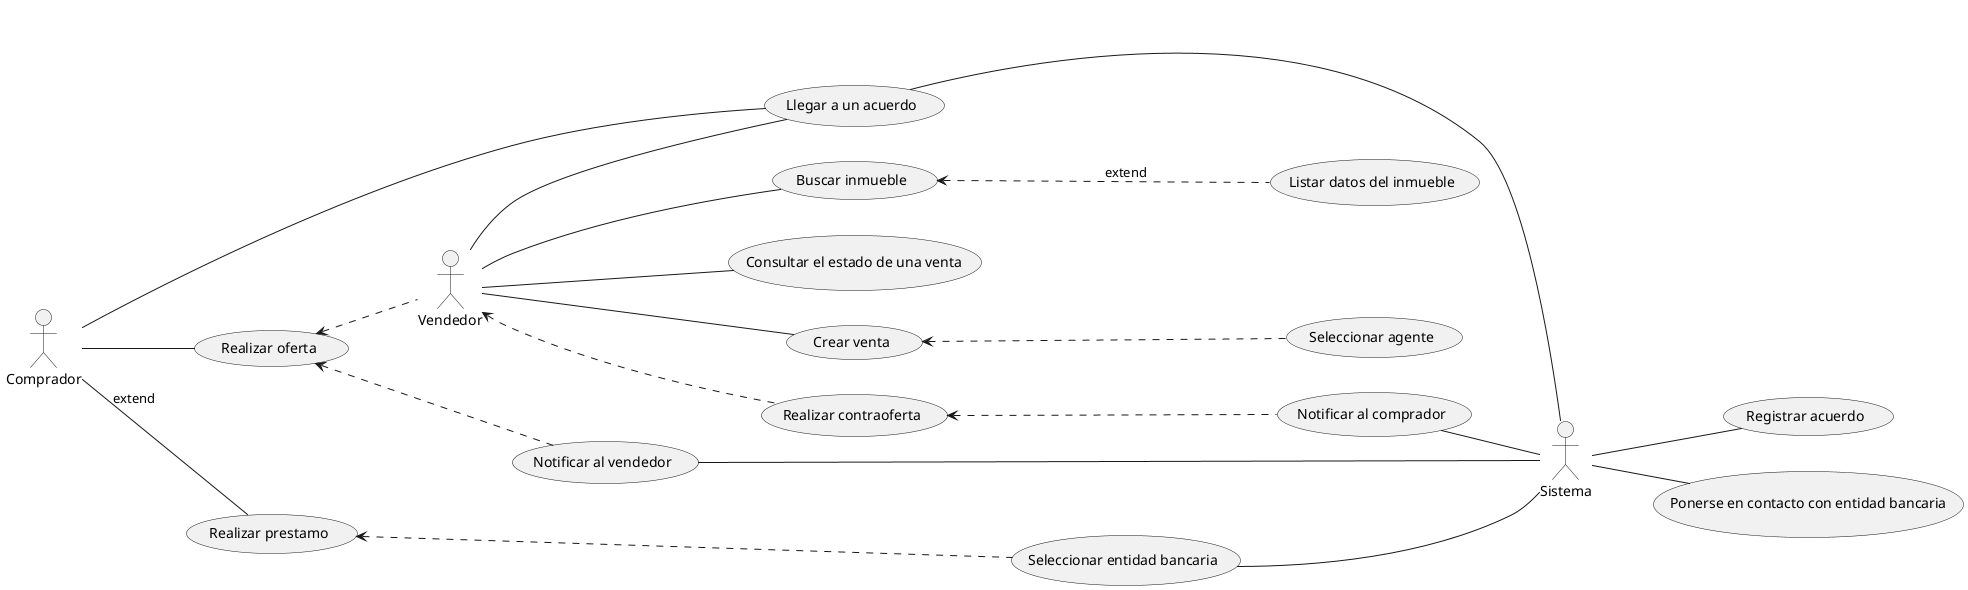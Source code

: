 @startuml
left to right direction
:Vendedor: -- (Buscar inmueble)
(Buscar inmueble) <.. (Listar datos del inmueble) : extend
:Vendedor: -- (Consultar el estado de una venta)
:Vendedor: -- (Crear venta)
(Crear venta) <.. (Seleccionar agente)
:Comprador: -- (Realizar oferta)
(Realizar oferta) <.. (Notificar al vendedor)
(Notificar al vendedor) -- :Sistema:
(Realizar oferta) <.. :Vendedor:
:Vendedor: <.. (Realizar contraoferta)
(Realizar contraoferta) <.. (Notificar al comprador)
(Notificar al comprador) -- :Sistema:
:Comprador: -- (Llegar a un acuerdo)
:Vendedor: -- (Llegar a un acuerdo)
(Llegar a un acuerdo) -- :Sistema:
:Sistema: -- (Registrar acuerdo)
:Comprador: -- (Realizar prestamo) : extend
(Realizar prestamo) <.. (Seleccionar entidad bancaria)
(Seleccionar entidad bancaria) -- :Sistema:
:Sistema: -- (Ponerse en contacto con entidad bancaria)
@enduml